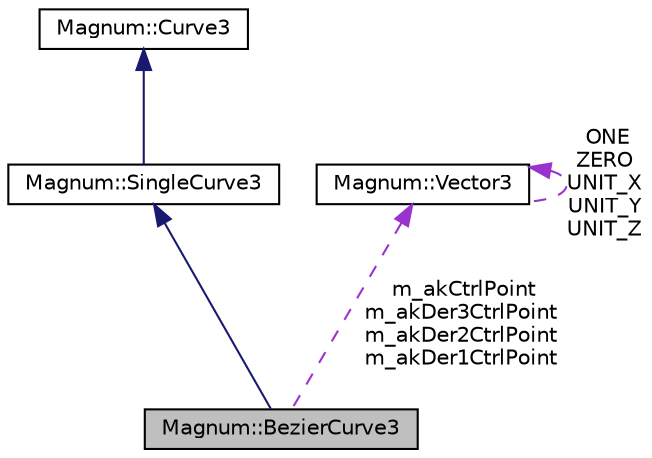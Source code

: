 digraph "Magnum::BezierCurve3"
{
  edge [fontname="Helvetica",fontsize="10",labelfontname="Helvetica",labelfontsize="10"];
  node [fontname="Helvetica",fontsize="10",shape=record];
  Node1 [label="Magnum::BezierCurve3",height=0.2,width=0.4,color="black", fillcolor="grey75", style="filled", fontcolor="black"];
  Node2 -> Node1 [dir="back",color="midnightblue",fontsize="10",style="solid",fontname="Helvetica"];
  Node2 [label="Magnum::SingleCurve3",height=0.2,width=0.4,color="black", fillcolor="white", style="filled",URL="$class_magnum_1_1_single_curve3.html"];
  Node3 -> Node2 [dir="back",color="midnightblue",fontsize="10",style="solid",fontname="Helvetica"];
  Node3 [label="Magnum::Curve3",height=0.2,width=0.4,color="black", fillcolor="white", style="filled",URL="$class_magnum_1_1_curve3.html"];
  Node4 -> Node1 [dir="back",color="darkorchid3",fontsize="10",style="dashed",label=" m_akCtrlPoint\nm_akDer3CtrlPoint\nm_akDer2CtrlPoint\nm_akDer1CtrlPoint" ,fontname="Helvetica"];
  Node4 [label="Magnum::Vector3",height=0.2,width=0.4,color="black", fillcolor="white", style="filled",URL="$class_magnum_1_1_vector3.html"];
  Node4 -> Node4 [dir="back",color="darkorchid3",fontsize="10",style="dashed",label=" ONE\nZERO\nUNIT_X\nUNIT_Y\nUNIT_Z" ,fontname="Helvetica"];
}
